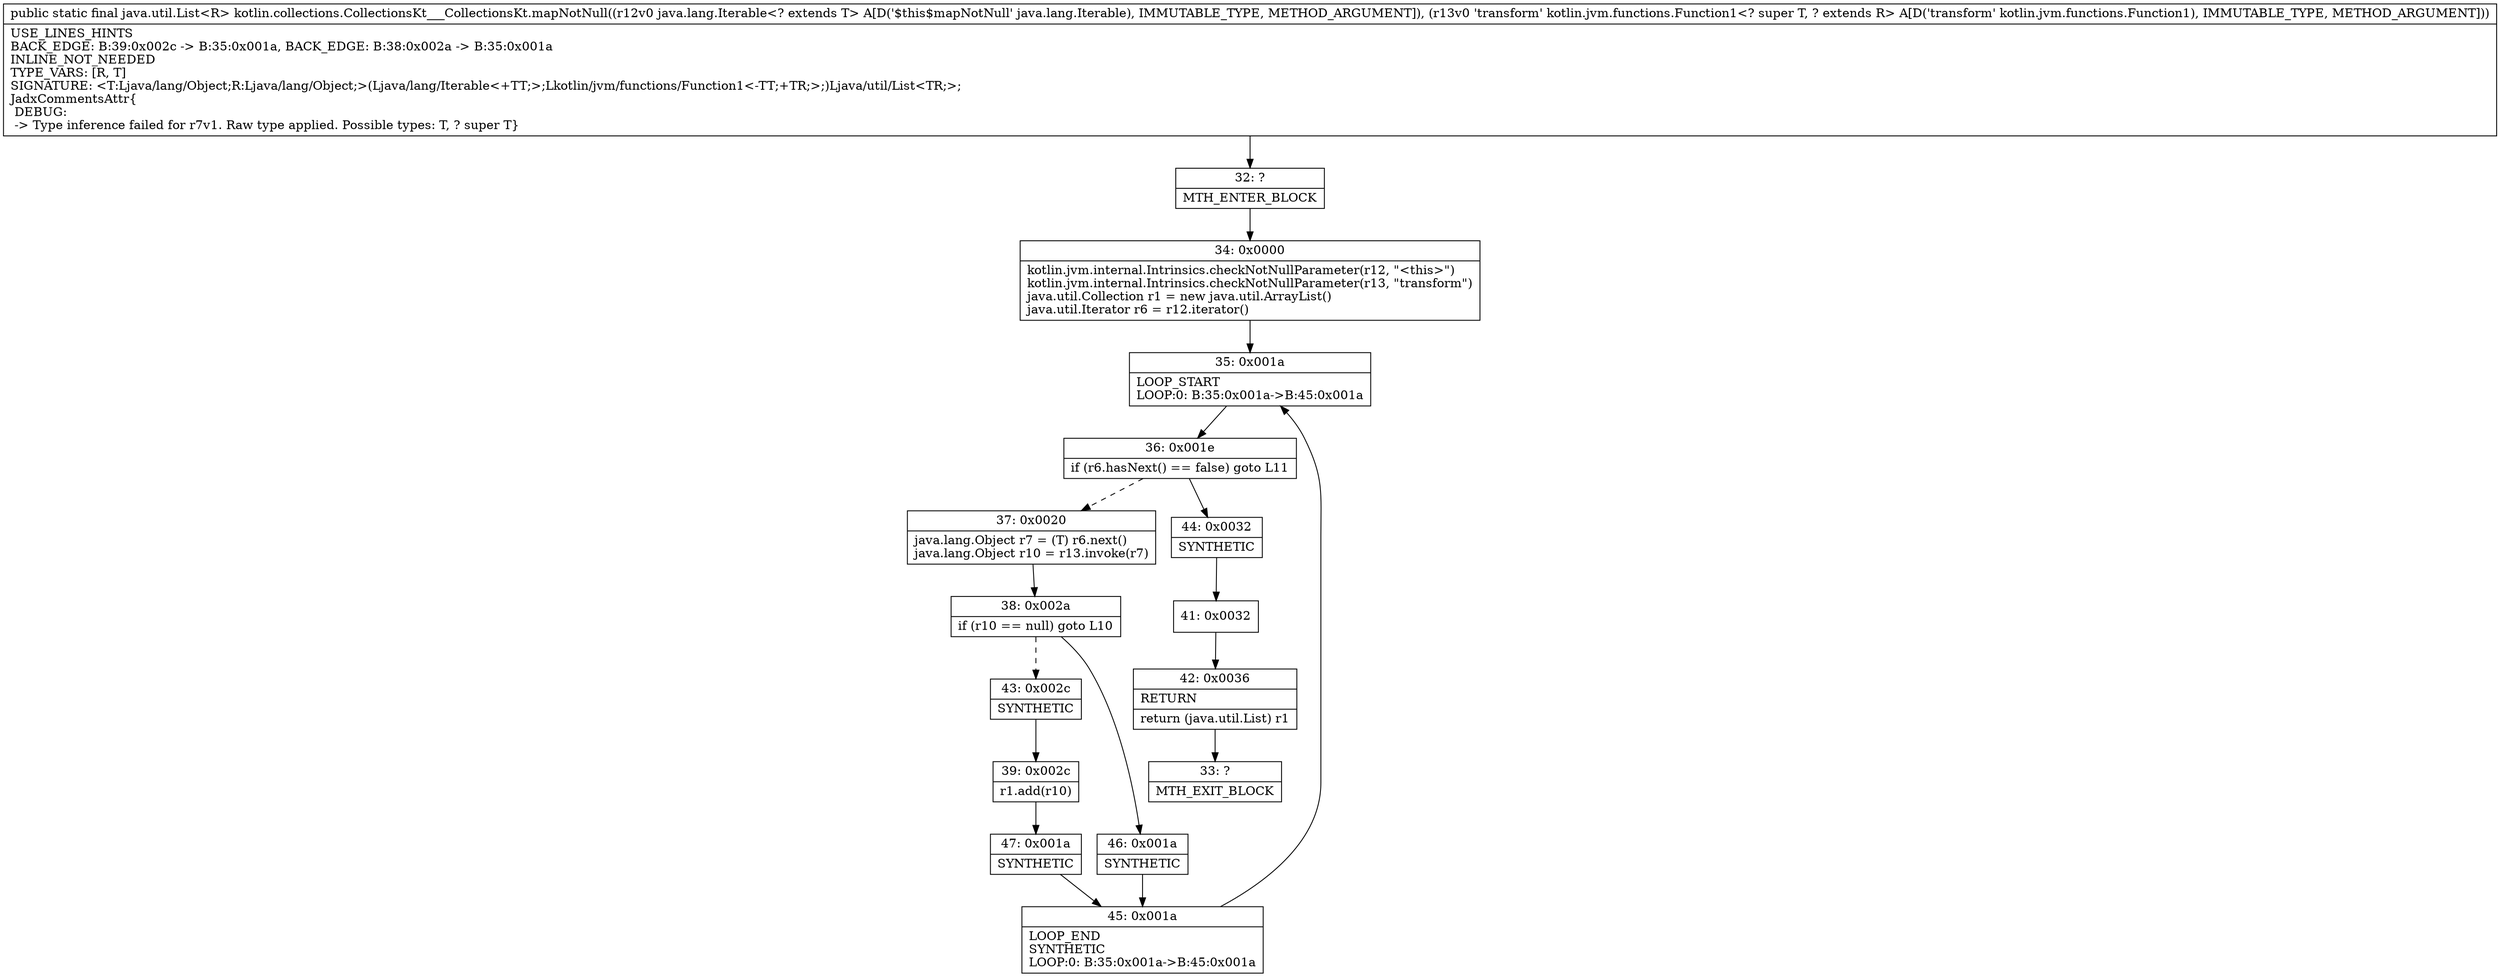 digraph "CFG forkotlin.collections.CollectionsKt___CollectionsKt.mapNotNull(Ljava\/lang\/Iterable;Lkotlin\/jvm\/functions\/Function1;)Ljava\/util\/List;" {
Node_32 [shape=record,label="{32\:\ ?|MTH_ENTER_BLOCK\l}"];
Node_34 [shape=record,label="{34\:\ 0x0000|kotlin.jvm.internal.Intrinsics.checkNotNullParameter(r12, \"\<this\>\")\lkotlin.jvm.internal.Intrinsics.checkNotNullParameter(r13, \"transform\")\ljava.util.Collection r1 = new java.util.ArrayList()\ljava.util.Iterator r6 = r12.iterator()\l}"];
Node_35 [shape=record,label="{35\:\ 0x001a|LOOP_START\lLOOP:0: B:35:0x001a\-\>B:45:0x001a\l}"];
Node_36 [shape=record,label="{36\:\ 0x001e|if (r6.hasNext() == false) goto L11\l}"];
Node_37 [shape=record,label="{37\:\ 0x0020|java.lang.Object r7 = (T) r6.next()\ljava.lang.Object r10 = r13.invoke(r7)\l}"];
Node_38 [shape=record,label="{38\:\ 0x002a|if (r10 == null) goto L10\l}"];
Node_43 [shape=record,label="{43\:\ 0x002c|SYNTHETIC\l}"];
Node_39 [shape=record,label="{39\:\ 0x002c|r1.add(r10)\l}"];
Node_47 [shape=record,label="{47\:\ 0x001a|SYNTHETIC\l}"];
Node_45 [shape=record,label="{45\:\ 0x001a|LOOP_END\lSYNTHETIC\lLOOP:0: B:35:0x001a\-\>B:45:0x001a\l}"];
Node_46 [shape=record,label="{46\:\ 0x001a|SYNTHETIC\l}"];
Node_44 [shape=record,label="{44\:\ 0x0032|SYNTHETIC\l}"];
Node_41 [shape=record,label="{41\:\ 0x0032}"];
Node_42 [shape=record,label="{42\:\ 0x0036|RETURN\l|return (java.util.List) r1\l}"];
Node_33 [shape=record,label="{33\:\ ?|MTH_EXIT_BLOCK\l}"];
MethodNode[shape=record,label="{public static final java.util.List\<R\> kotlin.collections.CollectionsKt___CollectionsKt.mapNotNull((r12v0 java.lang.Iterable\<? extends T\> A[D('$this$mapNotNull' java.lang.Iterable), IMMUTABLE_TYPE, METHOD_ARGUMENT]), (r13v0 'transform' kotlin.jvm.functions.Function1\<? super T, ? extends R\> A[D('transform' kotlin.jvm.functions.Function1), IMMUTABLE_TYPE, METHOD_ARGUMENT]))  | USE_LINES_HINTS\lBACK_EDGE: B:39:0x002c \-\> B:35:0x001a, BACK_EDGE: B:38:0x002a \-\> B:35:0x001a\lINLINE_NOT_NEEDED\lTYPE_VARS: [R, T]\lSIGNATURE: \<T:Ljava\/lang\/Object;R:Ljava\/lang\/Object;\>(Ljava\/lang\/Iterable\<+TT;\>;Lkotlin\/jvm\/functions\/Function1\<\-TT;+TR;\>;)Ljava\/util\/List\<TR;\>;\lJadxCommentsAttr\{\l DEBUG: \l \-\> Type inference failed for r7v1. Raw type applied. Possible types: T, ? super T\}\l}"];
MethodNode -> Node_32;Node_32 -> Node_34;
Node_34 -> Node_35;
Node_35 -> Node_36;
Node_36 -> Node_37[style=dashed];
Node_36 -> Node_44;
Node_37 -> Node_38;
Node_38 -> Node_43[style=dashed];
Node_38 -> Node_46;
Node_43 -> Node_39;
Node_39 -> Node_47;
Node_47 -> Node_45;
Node_45 -> Node_35;
Node_46 -> Node_45;
Node_44 -> Node_41;
Node_41 -> Node_42;
Node_42 -> Node_33;
}

